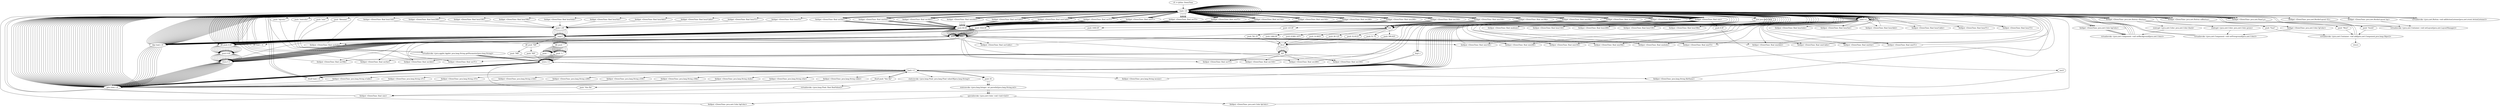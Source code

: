 digraph "" {
    "r0 := @this: DownTime"
    "load.r r0"
    "r0 := @this: DownTime"->"load.r r0";
    "push \"size\""
    "load.r r0"->"push \"size\"";
    "virtualinvoke <java.applet.Applet: java.lang.String getParameter(java.lang.String)>"
    "push \"size\""->"virtualinvoke <java.applet.Applet: java.lang.String getParameter(java.lang.String)>";
    "store.r r1"
    "virtualinvoke <java.applet.Applet: java.lang.String getParameter(java.lang.String)>"->"store.r r1";
    "load.r r1"
    "store.r r1"->"load.r r1";
    "ifnull load.r r0"
    "load.r r1"->"ifnull load.r r0";
    "ifnull load.r r0"->"load.r r0";
    "load.r r0"->"load.r r1";
    "staticinvoke <java.lang.Float: java.lang.Float valueOf(java.lang.String)>"
    "load.r r1"->"staticinvoke <java.lang.Float: java.lang.Float valueOf(java.lang.String)>";
    "virtualinvoke <java.lang.Float: float floatValue()>"
    "staticinvoke <java.lang.Float: java.lang.Float valueOf(java.lang.String)>"->"virtualinvoke <java.lang.Float: float floatValue()>";
    "fieldput <DownTime: float size>"
    "virtualinvoke <java.lang.Float: float floatValue()>"->"fieldput <DownTime: float size>";
    "fieldput <DownTime: float size>"->"load.r r0";
    "fieldget <DownTime: float size>"
    "load.r r0"->"fieldget <DownTime: float size>";
    "push 1024.0F"
    "fieldget <DownTime: float size>"->"push 1024.0F";
    "cmpl.f"
    "push 1024.0F"->"cmpl.f";
    "iflt push \"KB\""
    "cmpl.f"->"iflt push \"KB\"";
    "push \"MB\""
    "iflt push \"KB\""->"push \"MB\"";
    "push \"MB\""->"store.r r1";
    "goto load.r r0"
    "store.r r1"->"goto load.r r0";
    "goto load.r r0"->"load.r r0";
    "load.r r0"->"load.r r1";
    "fieldput <DownTime: java.lang.String incsize>"
    "load.r r1"->"fieldput <DownTime: java.lang.String incsize>";
    "fieldput <DownTime: java.lang.String incsize>"->"load.r r0";
    "load.r r0"->"fieldget <DownTime: float size>";
    "fieldget <DownTime: float size>"->"push 1024.0F";
    "push 1024.0F"->"cmpl.f";
    "iflt load.r r0"
    "cmpl.f"->"iflt load.r r0";
    "iflt load.r r0"->"load.r r0";
    "load.r r0"->"fieldget <DownTime: float size>";
    "fieldget <DownTime: float size>"->"push 1024.0F";
    "div.f"
    "push 1024.0F"->"div.f";
    "store.f r1"
    "div.f"->"store.f r1";
    "store.f r1"->"goto load.r r0";
    "goto load.r r0"->"load.r r0";
    "load.f r1"
    "load.r r0"->"load.f r1";
    "fieldput <DownTime: float modsize>"
    "load.f r1"->"fieldput <DownTime: float modsize>";
    "fieldput <DownTime: float modsize>"->"load.r r0";
    "push \"filename\""
    "load.r r0"->"push \"filename\"";
    "push \"filename\""->"virtualinvoke <java.applet.Applet: java.lang.String getParameter(java.lang.String)>";
    "virtualinvoke <java.applet.Applet: java.lang.String getParameter(java.lang.String)>"->"store.r r1";
    "store.r r1"->"load.r r1";
    "ifnull push \"this file\""
    "load.r r1"->"ifnull push \"this file\"";
    "ifnull push \"this file\""->"load.r r1";
    "load.r r1"->"store.r r1";
    "store.r r1"->"goto load.r r0";
    "goto load.r r0"->"load.r r0";
    "load.r r0"->"load.r r1";
    "fieldput <DownTime: java.lang.String fileName>"
    "load.r r1"->"fieldput <DownTime: java.lang.String fileName>";
    "fieldput <DownTime: java.lang.String fileName>"->"load.r r0";
    "load.r r0"->"load.r r0";
    "load.r r0"->"fieldget <DownTime: float size>";
    "push 8.0F"
    "fieldget <DownTime: float size>"->"push 8.0F";
    "mul.f"
    "push 8.0F"->"mul.f";
    "mul.f"->"fieldput <DownTime: float size>";
    "fieldput <DownTime: float size>"->"load.r r0";
    "push \"bgcolor\""
    "load.r r0"->"push \"bgcolor\"";
    "push \"bgcolor\""->"virtualinvoke <java.applet.Applet: java.lang.String getParameter(java.lang.String)>";
    "virtualinvoke <java.applet.Applet: java.lang.String getParameter(java.lang.String)>"->"store.r r1";
    "store.r r1"->"load.r r1";
    "load.r r1"->"ifnull load.r r0";
    "ifnull load.r r0"->"load.r r0";
    "new java.awt.Color"
    "load.r r0"->"new java.awt.Color";
    "dup1.r"
    "new java.awt.Color"->"dup1.r";
    "dup1.r"->"load.r r1";
    "push 16"
    "load.r r1"->"push 16";
    "staticinvoke <java.lang.Integer: int parseInt(java.lang.String,int)>"
    "push 16"->"staticinvoke <java.lang.Integer: int parseInt(java.lang.String,int)>";
    "specialinvoke <java.awt.Color: void <init>(int)>"
    "staticinvoke <java.lang.Integer: int parseInt(java.lang.String,int)>"->"specialinvoke <java.awt.Color: void <init>(int)>";
    "fieldput <DownTime: java.awt.Color bgColor>"
    "specialinvoke <java.awt.Color: void <init>(int)>"->"fieldput <DownTime: java.awt.Color bgColor>";
    "fieldput <DownTime: java.awt.Color bgColor>"->"load.r r0";
    "load.r r0"->"load.r r0";
    "fieldget <DownTime: java.awt.Color bgColor>"
    "load.r r0"->"fieldget <DownTime: java.awt.Color bgColor>";
    "virtualinvoke <java.awt.Component: void setBackground(java.awt.Color)>"
    "fieldget <DownTime: java.awt.Color bgColor>"->"virtualinvoke <java.awt.Component: void setBackground(java.awt.Color)>";
    "virtualinvoke <java.awt.Component: void setBackground(java.awt.Color)>"->"load.r r0";
    "push \"textcolor\""
    "load.r r0"->"push \"textcolor\"";
    "push \"textcolor\""->"virtualinvoke <java.applet.Applet: java.lang.String getParameter(java.lang.String)>";
    "virtualinvoke <java.applet.Applet: java.lang.String getParameter(java.lang.String)>"->"store.r r1";
    "store.r r1"->"load.r r1";
    "load.r r1"->"ifnull load.r r0";
    "ifnull load.r r0"->"load.r r0";
    "load.r r0"->"new java.awt.Color";
    "new java.awt.Color"->"dup1.r";
    "dup1.r"->"load.r r1";
    "load.r r1"->"push 16";
    "push 16"->"staticinvoke <java.lang.Integer: int parseInt(java.lang.String,int)>";
    "staticinvoke <java.lang.Integer: int parseInt(java.lang.String,int)>"->"specialinvoke <java.awt.Color: void <init>(int)>";
    "fieldput <DownTime: java.awt.Color fgColor>"
    "specialinvoke <java.awt.Color: void <init>(int)>"->"fieldput <DownTime: java.awt.Color fgColor>";
    "fieldput <DownTime: java.awt.Color fgColor>"->"load.r r0";
    "load.r r0"->"load.r r0";
    "load.r r0"->"fieldget <DownTime: float size>";
    "f2d"
    "fieldget <DownTime: float size>"->"f2d";
    "push 14.0625"
    "f2d"->"push 14.0625";
    "div.d"
    "push 14.0625"->"div.d";
    "d2f"
    "div.d"->"d2f";
    "fieldput <DownTime: float sec144>"
    "d2f"->"fieldput <DownTime: float sec144>";
    "fieldput <DownTime: float sec144>"->"load.r r0";
    "fieldget <DownTime: float sec144>"
    "load.r r0"->"fieldget <DownTime: float sec144>";
    "push 60.0F"
    "fieldget <DownTime: float sec144>"->"push 60.0F";
    "push 60.0F"->"cmpl.f";
    "iflt push 0.0F"
    "cmpl.f"->"iflt push 0.0F";
    "iflt push 0.0F"->"load.r r0";
    "load.r r0"->"fieldget <DownTime: float sec144>";
    "fieldget <DownTime: float sec144>"->"push 60.0F";
    "push 60.0F"->"div.f";
    "div.f"->"store.f r1";
    "store.f r1"->"goto load.r r0";
    "goto load.r r0"->"load.r r0";
    "load.r r0"->"load.f r1";
    "fieldput <DownTime: float min144>"
    "load.f r1"->"fieldput <DownTime: float min144>";
    "fieldput <DownTime: float min144>"->"load.r r0";
    "fieldget <DownTime: float min144>"
    "load.r r0"->"fieldget <DownTime: float min144>";
    "fieldget <DownTime: float min144>"->"push 60.0F";
    "push 60.0F"->"cmpl.f";
    "cmpl.f"->"iflt push 0.0F";
    "iflt push 0.0F"->"load.r r0";
    "load.r r0"->"fieldget <DownTime: float min144>";
    "fieldget <DownTime: float min144>"->"push 60.0F";
    "push 60.0F"->"div.f";
    "div.f"->"store.f r1";
    "store.f r1"->"goto load.r r0";
    "goto load.r r0"->"load.r r0";
    "load.r r0"->"load.f r1";
    "fieldput <DownTime: float hour144>"
    "load.f r1"->"fieldput <DownTime: float hour144>";
    "fieldput <DownTime: float hour144>"->"load.r r0";
    "fieldget <DownTime: float hour144>"
    "load.r r0"->"fieldget <DownTime: float hour144>";
    "push 1.0F"
    "fieldget <DownTime: float hour144>"->"push 1.0F";
    "push 1.0F"->"cmpl.f";
    "ifle push \" \""
    "cmpl.f"->"ifle push \" \"";
    "push \"s \""
    "ifle push \" \""->"push \"s \"";
    "push \"s \""->"store.r r1";
    "store.r r1"->"goto load.r r0";
    "goto load.r r0"->"load.r r0";
    "load.r r0"->"load.r r1";
    "fieldput <DownTime: java.lang.String s144>"
    "load.r r1"->"fieldput <DownTime: java.lang.String s144>";
    "fieldput <DownTime: java.lang.String s144>"->"goto load.r r0";
    "goto load.r r0"->"load.r r0";
    "load.r r0"->"fieldget <DownTime: float sec144>";
    "fieldget <DownTime: float sec144>"->"push 60.0F";
    "push 60.0F"->"cmpl.f";
    "ifge load.r r0"
    "cmpl.f"->"ifge load.r r0";
    "ifge load.r r0"->"goto load.r r0";
    "goto load.r r0"->"load.r r0";
    "load.r r0"->"fieldget <DownTime: float min144>";
    "fieldget <DownTime: float min144>"->"push 60.0F";
    "push 60.0F"->"cmpl.f";
    "cmpl.f"->"ifge load.r r0";
    "ifge load.r r0"->"load.r r0";
    "load.r r0"->"load.r r0";
    "load.r r0"->"fieldget <DownTime: float size>";
    "fieldget <DownTime: float size>"->"f2d";
    "push 28.125"
    "f2d"->"push 28.125";
    "push 28.125"->"div.d";
    "div.d"->"d2f";
    "fieldput <DownTime: float sec288>"
    "d2f"->"fieldput <DownTime: float sec288>";
    "fieldput <DownTime: float sec288>"->"load.r r0";
    "fieldget <DownTime: float sec288>"
    "load.r r0"->"fieldget <DownTime: float sec288>";
    "fieldget <DownTime: float sec288>"->"push 60.0F";
    "push 60.0F"->"cmpl.f";
    "cmpl.f"->"iflt push 0.0F";
    "iflt push 0.0F"->"load.r r0";
    "load.r r0"->"fieldget <DownTime: float sec288>";
    "fieldget <DownTime: float sec288>"->"push 60.0F";
    "push 60.0F"->"div.f";
    "div.f"->"store.f r1";
    "store.f r1"->"goto load.r r0";
    "goto load.r r0"->"load.r r0";
    "load.r r0"->"load.f r1";
    "fieldput <DownTime: float min288>"
    "load.f r1"->"fieldput <DownTime: float min288>";
    "fieldput <DownTime: float min288>"->"load.r r0";
    "fieldget <DownTime: float min288>"
    "load.r r0"->"fieldget <DownTime: float min288>";
    "fieldget <DownTime: float min288>"->"push 60.0F";
    "push 60.0F"->"cmpl.f";
    "cmpl.f"->"iflt push 0.0F";
    "iflt push 0.0F"->"load.r r0";
    "load.r r0"->"fieldget <DownTime: float min288>";
    "fieldget <DownTime: float min288>"->"push 60.0F";
    "push 60.0F"->"div.f";
    "div.f"->"store.f r1";
    "store.f r1"->"goto load.r r0";
    "goto load.r r0"->"load.r r0";
    "load.r r0"->"load.f r1";
    "fieldput <DownTime: float hour288>"
    "load.f r1"->"fieldput <DownTime: float hour288>";
    "fieldput <DownTime: float hour288>"->"load.r r0";
    "fieldget <DownTime: float hour288>"
    "load.r r0"->"fieldget <DownTime: float hour288>";
    "fieldget <DownTime: float hour288>"->"push 1.0F";
    "push 1.0F"->"cmpl.f";
    "cmpl.f"->"ifle push \" \"";
    "ifle push \" \""->"push \"s \"";
    "push \"s \""->"store.r r1";
    "store.r r1"->"goto load.r r0";
    "goto load.r r0"->"load.r r0";
    "load.r r0"->"load.r r1";
    "fieldput <DownTime: java.lang.String s288>"
    "load.r r1"->"fieldput <DownTime: java.lang.String s288>";
    "fieldput <DownTime: java.lang.String s288>"->"goto load.r r0";
    "goto load.r r0"->"load.r r0";
    "load.r r0"->"fieldget <DownTime: float sec288>";
    "fieldget <DownTime: float sec288>"->"push 60.0F";
    "push 60.0F"->"cmpl.f";
    "cmpl.f"->"ifge load.r r0";
    "ifge load.r r0"->"goto load.r r0";
    "goto load.r r0"->"load.r r0";
    "load.r r0"->"fieldget <DownTime: float min288>";
    "fieldget <DownTime: float min288>"->"push 60.0F";
    "push 60.0F"->"cmpl.f";
    "cmpl.f"->"ifge load.r r0";
    "ifge load.r r0"->"load.r r0";
    "load.r r0"->"load.r r0";
    "load.r r0"->"fieldget <DownTime: float size>";
    "fieldget <DownTime: float size>"->"f2d";
    "push 32.8125"
    "f2d"->"push 32.8125";
    "push 32.8125"->"div.d";
    "div.d"->"d2f";
    "fieldput <DownTime: float sec336>"
    "d2f"->"fieldput <DownTime: float sec336>";
    "fieldput <DownTime: float sec336>"->"load.r r0";
    "fieldget <DownTime: float sec336>"
    "load.r r0"->"fieldget <DownTime: float sec336>";
    "fieldget <DownTime: float sec336>"->"push 60.0F";
    "push 60.0F"->"cmpl.f";
    "cmpl.f"->"iflt push 0.0F";
    "iflt push 0.0F"->"load.r r0";
    "load.r r0"->"fieldget <DownTime: float sec336>";
    "fieldget <DownTime: float sec336>"->"push 60.0F";
    "push 60.0F"->"div.f";
    "div.f"->"store.f r1";
    "store.f r1"->"goto load.r r0";
    "goto load.r r0"->"load.r r0";
    "load.r r0"->"load.f r1";
    "fieldput <DownTime: float min336>"
    "load.f r1"->"fieldput <DownTime: float min336>";
    "fieldput <DownTime: float min336>"->"load.r r0";
    "fieldget <DownTime: float min336>"
    "load.r r0"->"fieldget <DownTime: float min336>";
    "fieldget <DownTime: float min336>"->"push 60.0F";
    "push 60.0F"->"cmpl.f";
    "cmpl.f"->"iflt push 0.0F";
    "iflt push 0.0F"->"load.r r0";
    "load.r r0"->"fieldget <DownTime: float min336>";
    "fieldget <DownTime: float min336>"->"push 60.0F";
    "push 60.0F"->"div.f";
    "div.f"->"store.f r1";
    "store.f r1"->"goto load.r r0";
    "goto load.r r0"->"load.r r0";
    "load.r r0"->"load.f r1";
    "fieldput <DownTime: float hour336>"
    "load.f r1"->"fieldput <DownTime: float hour336>";
    "fieldput <DownTime: float hour336>"->"load.r r0";
    "fieldget <DownTime: float hour336>"
    "load.r r0"->"fieldget <DownTime: float hour336>";
    "fieldget <DownTime: float hour336>"->"push 1.0F";
    "push 1.0F"->"cmpl.f";
    "cmpl.f"->"ifle push \" \"";
    "ifle push \" \""->"push \"s \"";
    "push \"s \""->"store.r r1";
    "store.r r1"->"goto load.r r0";
    "goto load.r r0"->"load.r r0";
    "load.r r0"->"load.r r1";
    "fieldput <DownTime: java.lang.String s336>"
    "load.r r1"->"fieldput <DownTime: java.lang.String s336>";
    "fieldput <DownTime: java.lang.String s336>"->"goto load.r r0";
    "goto load.r r0"->"load.r r0";
    "load.r r0"->"fieldget <DownTime: float sec336>";
    "fieldget <DownTime: float sec336>"->"push 60.0F";
    "push 60.0F"->"cmpl.f";
    "cmpl.f"->"ifge load.r r0";
    "ifge load.r r0"->"goto load.r r0";
    "goto load.r r0"->"load.r r0";
    "load.r r0"->"fieldget <DownTime: float min336>";
    "fieldget <DownTime: float min336>"->"push 60.0F";
    "push 60.0F"->"cmpl.f";
    "cmpl.f"->"ifge load.r r0";
    "ifge load.r r0"->"load.r r0";
    "load.r r0"->"load.r r0";
    "load.r r0"->"fieldget <DownTime: float size>";
    "fieldget <DownTime: float size>"->"f2d";
    "push 51.75"
    "f2d"->"push 51.75";
    "push 51.75"->"div.d";
    "div.d"->"d2f";
    "fieldput <DownTime: float sec56k>"
    "d2f"->"fieldput <DownTime: float sec56k>";
    "fieldput <DownTime: float sec56k>"->"load.r r0";
    "fieldget <DownTime: float sec56k>"
    "load.r r0"->"fieldget <DownTime: float sec56k>";
    "fieldget <DownTime: float sec56k>"->"push 60.0F";
    "push 60.0F"->"cmpl.f";
    "cmpl.f"->"iflt push 0.0F";
    "iflt push 0.0F"->"load.r r0";
    "load.r r0"->"fieldget <DownTime: float sec56k>";
    "fieldget <DownTime: float sec56k>"->"push 60.0F";
    "push 60.0F"->"div.f";
    "div.f"->"store.f r1";
    "store.f r1"->"goto load.r r0";
    "goto load.r r0"->"load.r r0";
    "load.r r0"->"load.f r1";
    "fieldput <DownTime: float min56k>"
    "load.f r1"->"fieldput <DownTime: float min56k>";
    "fieldput <DownTime: float min56k>"->"load.r r0";
    "fieldget <DownTime: float min56k>"
    "load.r r0"->"fieldget <DownTime: float min56k>";
    "fieldget <DownTime: float min56k>"->"push 60.0F";
    "push 60.0F"->"cmpl.f";
    "cmpl.f"->"iflt push 0.0F";
    "iflt push 0.0F"->"load.r r0";
    "load.r r0"->"fieldget <DownTime: float min56k>";
    "fieldget <DownTime: float min56k>"->"push 60.0F";
    "push 60.0F"->"div.f";
    "div.f"->"store.f r1";
    "store.f r1"->"goto load.r r0";
    "goto load.r r0"->"load.r r0";
    "load.r r0"->"load.f r1";
    "fieldput <DownTime: float hour56k>"
    "load.f r1"->"fieldput <DownTime: float hour56k>";
    "fieldput <DownTime: float hour56k>"->"load.r r0";
    "fieldget <DownTime: float hour56k>"
    "load.r r0"->"fieldget <DownTime: float hour56k>";
    "fieldget <DownTime: float hour56k>"->"push 1.0F";
    "push 1.0F"->"cmpl.f";
    "cmpl.f"->"ifle push \" \"";
    "ifle push \" \""->"push \"s \"";
    "push \"s \""->"store.r r1";
    "store.r r1"->"goto load.r r0";
    "goto load.r r0"->"load.r r0";
    "load.r r0"->"load.r r1";
    "fieldput <DownTime: java.lang.String s56k>"
    "load.r r1"->"fieldput <DownTime: java.lang.String s56k>";
    "fieldput <DownTime: java.lang.String s56k>"->"goto load.r r0";
    "goto load.r r0"->"load.r r0";
    "load.r r0"->"fieldget <DownTime: float sec56k>";
    "fieldget <DownTime: float sec56k>"->"push 60.0F";
    "push 60.0F"->"cmpl.f";
    "cmpl.f"->"ifge load.r r0";
    "ifge load.r r0"->"goto load.r r0";
    "goto load.r r0"->"load.r r0";
    "load.r r0"->"fieldget <DownTime: float min56k>";
    "fieldget <DownTime: float min56k>"->"push 60.0F";
    "push 60.0F"->"cmpl.f";
    "cmpl.f"->"ifge load.r r0";
    "ifge load.r r0"->"load.r r0";
    "load.r r0"->"load.r r0";
    "load.r r0"->"fieldget <DownTime: float size>";
    "push 125.0F"
    "fieldget <DownTime: float size>"->"push 125.0F";
    "push 125.0F"->"div.f";
    "fieldput <DownTime: float secIsdn>"
    "div.f"->"fieldput <DownTime: float secIsdn>";
    "fieldput <DownTime: float secIsdn>"->"load.r r0";
    "fieldget <DownTime: float secIsdn>"
    "load.r r0"->"fieldget <DownTime: float secIsdn>";
    "fieldget <DownTime: float secIsdn>"->"push 60.0F";
    "push 60.0F"->"cmpl.f";
    "cmpl.f"->"iflt push 0.0F";
    "iflt push 0.0F"->"load.r r0";
    "load.r r0"->"fieldget <DownTime: float secIsdn>";
    "fieldget <DownTime: float secIsdn>"->"push 60.0F";
    "push 60.0F"->"div.f";
    "div.f"->"store.f r1";
    "store.f r1"->"goto load.r r0";
    "goto load.r r0"->"load.r r0";
    "load.r r0"->"load.f r1";
    "fieldput <DownTime: float minIsdn>"
    "load.f r1"->"fieldput <DownTime: float minIsdn>";
    "fieldput <DownTime: float minIsdn>"->"load.r r0";
    "fieldget <DownTime: float minIsdn>"
    "load.r r0"->"fieldget <DownTime: float minIsdn>";
    "fieldget <DownTime: float minIsdn>"->"push 60.0F";
    "push 60.0F"->"cmpl.f";
    "cmpl.f"->"iflt push 0.0F";
    "iflt push 0.0F"->"load.r r0";
    "load.r r0"->"fieldget <DownTime: float minIsdn>";
    "fieldget <DownTime: float minIsdn>"->"push 60.0F";
    "push 60.0F"->"div.f";
    "div.f"->"store.f r1";
    "store.f r1"->"goto load.r r0";
    "goto load.r r0"->"load.r r0";
    "load.r r0"->"load.f r1";
    "fieldput <DownTime: float hourIsdn>"
    "load.f r1"->"fieldput <DownTime: float hourIsdn>";
    "fieldput <DownTime: float hourIsdn>"->"load.r r0";
    "fieldget <DownTime: float hourIsdn>"
    "load.r r0"->"fieldget <DownTime: float hourIsdn>";
    "fieldget <DownTime: float hourIsdn>"->"push 1.0F";
    "push 1.0F"->"cmpl.f";
    "cmpl.f"->"ifle push \" \"";
    "ifle push \" \""->"push \"s \"";
    "push \"s \""->"store.r r1";
    "store.r r1"->"goto load.r r0";
    "goto load.r r0"->"load.r r0";
    "load.r r0"->"load.r r1";
    "fieldput <DownTime: java.lang.String sIsdn>"
    "load.r r1"->"fieldput <DownTime: java.lang.String sIsdn>";
    "fieldput <DownTime: java.lang.String sIsdn>"->"goto load.r r0";
    "goto load.r r0"->"load.r r0";
    "load.r r0"->"fieldget <DownTime: float secIsdn>";
    "fieldget <DownTime: float secIsdn>"->"push 60.0F";
    "push 60.0F"->"cmpl.f";
    "cmpl.f"->"ifge load.r r0";
    "ifge load.r r0"->"goto load.r r0";
    "goto load.r r0"->"load.r r0";
    "load.r r0"->"fieldget <DownTime: float minIsdn>";
    "fieldget <DownTime: float minIsdn>"->"push 60.0F";
    "push 60.0F"->"cmpl.f";
    "cmpl.f"->"ifge load.r r0";
    "ifge load.r r0"->"load.r r0";
    "load.r r0"->"load.r r0";
    "load.r r0"->"fieldget <DownTime: float size>";
    "fieldget <DownTime: float size>"->"f2d";
    "push 390.625"
    "f2d"->"push 390.625";
    "push 390.625"->"div.d";
    "div.d"->"d2f";
    "fieldput <DownTime: float secSat>"
    "d2f"->"fieldput <DownTime: float secSat>";
    "fieldput <DownTime: float secSat>"->"load.r r0";
    "fieldget <DownTime: float secSat>"
    "load.r r0"->"fieldget <DownTime: float secSat>";
    "fieldget <DownTime: float secSat>"->"push 60.0F";
    "push 60.0F"->"cmpl.f";
    "cmpl.f"->"iflt push 0.0F";
    "iflt push 0.0F"->"load.r r0";
    "load.r r0"->"fieldget <DownTime: float secSat>";
    "fieldget <DownTime: float secSat>"->"push 60.0F";
    "push 60.0F"->"div.f";
    "div.f"->"store.f r1";
    "store.f r1"->"goto load.r r0";
    "goto load.r r0"->"load.r r0";
    "load.r r0"->"load.f r1";
    "fieldput <DownTime: float minSat>"
    "load.f r1"->"fieldput <DownTime: float minSat>";
    "fieldput <DownTime: float minSat>"->"load.r r0";
    "fieldget <DownTime: float minSat>"
    "load.r r0"->"fieldget <DownTime: float minSat>";
    "fieldget <DownTime: float minSat>"->"push 60.0F";
    "push 60.0F"->"cmpl.f";
    "cmpl.f"->"iflt push 0.0F";
    "iflt push 0.0F"->"load.r r0";
    "load.r r0"->"fieldget <DownTime: float minSat>";
    "fieldget <DownTime: float minSat>"->"push 60.0F";
    "push 60.0F"->"div.f";
    "div.f"->"store.f r1";
    "store.f r1"->"goto load.r r0";
    "goto load.r r0"->"load.r r0";
    "load.r r0"->"load.f r1";
    "fieldput <DownTime: float hourSat>"
    "load.f r1"->"fieldput <DownTime: float hourSat>";
    "fieldput <DownTime: float hourSat>"->"load.r r0";
    "fieldget <DownTime: float hourSat>"
    "load.r r0"->"fieldget <DownTime: float hourSat>";
    "fieldget <DownTime: float hourSat>"->"push 1.0F";
    "push 1.0F"->"cmpl.f";
    "cmpl.f"->"ifle push \" \"";
    "ifle push \" \""->"push \"s \"";
    "push \"s \""->"store.r r1";
    "store.r r1"->"goto load.r r0";
    "goto load.r r0"->"load.r r0";
    "load.r r0"->"load.r r1";
    "fieldput <DownTime: java.lang.String sSat>"
    "load.r r1"->"fieldput <DownTime: java.lang.String sSat>";
    "fieldput <DownTime: java.lang.String sSat>"->"goto load.r r0";
    "goto load.r r0"->"load.r r0";
    "load.r r0"->"fieldget <DownTime: float secSat>";
    "fieldget <DownTime: float secSat>"->"push 60.0F";
    "push 60.0F"->"cmpl.f";
    "cmpl.f"->"ifge load.r r0";
    "ifge load.r r0"->"goto load.r r0";
    "goto load.r r0"->"load.r r0";
    "load.r r0"->"fieldget <DownTime: float minSat>";
    "fieldget <DownTime: float minSat>"->"push 60.0F";
    "push 60.0F"->"cmpl.f";
    "cmpl.f"->"ifge load.r r0";
    "ifge load.r r0"->"load.r r0";
    "load.r r0"->"load.r r0";
    "load.r r0"->"fieldget <DownTime: float size>";
    "fieldget <DownTime: float size>"->"f2d";
    "push 781.25"
    "f2d"->"push 781.25";
    "push 781.25"->"div.d";
    "div.d"->"d2f";
    "fieldput <DownTime: float secAdsl>"
    "d2f"->"fieldput <DownTime: float secAdsl>";
    "fieldput <DownTime: float secAdsl>"->"load.r r0";
    "fieldget <DownTime: float secAdsl>"
    "load.r r0"->"fieldget <DownTime: float secAdsl>";
    "fieldget <DownTime: float secAdsl>"->"push 60.0F";
    "push 60.0F"->"cmpl.f";
    "cmpl.f"->"iflt push 0.0F";
    "iflt push 0.0F"->"load.r r0";
    "load.r r0"->"fieldget <DownTime: float secAdsl>";
    "fieldget <DownTime: float secAdsl>"->"push 60.0F";
    "push 60.0F"->"div.f";
    "div.f"->"store.f r1";
    "store.f r1"->"goto load.r r0";
    "goto load.r r0"->"load.r r0";
    "load.r r0"->"load.f r1";
    "fieldput <DownTime: float minAdsl>"
    "load.f r1"->"fieldput <DownTime: float minAdsl>";
    "fieldput <DownTime: float minAdsl>"->"load.r r0";
    "fieldget <DownTime: float minAdsl>"
    "load.r r0"->"fieldget <DownTime: float minAdsl>";
    "fieldget <DownTime: float minAdsl>"->"push 60.0F";
    "push 60.0F"->"cmpl.f";
    "cmpl.f"->"iflt push 0.0F";
    "iflt push 0.0F"->"load.r r0";
    "load.r r0"->"fieldget <DownTime: float minAdsl>";
    "fieldget <DownTime: float minAdsl>"->"push 60.0F";
    "push 60.0F"->"div.f";
    "div.f"->"store.f r1";
    "store.f r1"->"goto load.r r0";
    "goto load.r r0"->"load.r r0";
    "load.r r0"->"load.f r1";
    "fieldput <DownTime: float hourAdsl>"
    "load.f r1"->"fieldput <DownTime: float hourAdsl>";
    "fieldput <DownTime: float hourAdsl>"->"load.r r0";
    "fieldget <DownTime: float hourAdsl>"
    "load.r r0"->"fieldget <DownTime: float hourAdsl>";
    "fieldget <DownTime: float hourAdsl>"->"push 1.0F";
    "push 1.0F"->"cmpl.f";
    "cmpl.f"->"ifle push \" \"";
    "ifle push \" \""->"push \"s \"";
    "push \"s \""->"store.r r1";
    "store.r r1"->"goto load.r r0";
    "goto load.r r0"->"load.r r0";
    "load.r r0"->"load.r r1";
    "fieldput <DownTime: java.lang.String sAdsl>"
    "load.r r1"->"fieldput <DownTime: java.lang.String sAdsl>";
    "fieldput <DownTime: java.lang.String sAdsl>"->"goto load.r r0";
    "goto load.r r0"->"load.r r0";
    "load.r r0"->"fieldget <DownTime: float secAdsl>";
    "fieldget <DownTime: float secAdsl>"->"push 60.0F";
    "push 60.0F"->"cmpl.f";
    "cmpl.f"->"ifge load.r r0";
    "ifge load.r r0"->"goto load.r r0";
    "goto load.r r0"->"load.r r0";
    "load.r r0"->"fieldget <DownTime: float minAdsl>";
    "fieldget <DownTime: float minAdsl>"->"push 60.0F";
    "push 60.0F"->"cmpl.f";
    "cmpl.f"->"ifge load.r r0";
    "ifge load.r r0"->"load.r r0";
    "load.r r0"->"load.r r0";
    "load.r r0"->"fieldget <DownTime: float size>";
    "push 1000.0F"
    "fieldget <DownTime: float size>"->"push 1000.0F";
    "push 1000.0F"->"div.f";
    "fieldput <DownTime: float secCable>"
    "div.f"->"fieldput <DownTime: float secCable>";
    "fieldput <DownTime: float secCable>"->"load.r r0";
    "fieldget <DownTime: float secCable>"
    "load.r r0"->"fieldget <DownTime: float secCable>";
    "fieldget <DownTime: float secCable>"->"push 60.0F";
    "push 60.0F"->"cmpl.f";
    "cmpl.f"->"iflt push 0.0F";
    "iflt push 0.0F"->"load.r r0";
    "load.r r0"->"fieldget <DownTime: float secCable>";
    "fieldget <DownTime: float secCable>"->"push 60.0F";
    "push 60.0F"->"div.f";
    "div.f"->"store.f r1";
    "store.f r1"->"goto load.r r0";
    "goto load.r r0"->"load.r r0";
    "load.r r0"->"load.f r1";
    "fieldput <DownTime: float minCable>"
    "load.f r1"->"fieldput <DownTime: float minCable>";
    "fieldput <DownTime: float minCable>"->"load.r r0";
    "fieldget <DownTime: float minCable>"
    "load.r r0"->"fieldget <DownTime: float minCable>";
    "fieldget <DownTime: float minCable>"->"push 60.0F";
    "push 60.0F"->"cmpl.f";
    "cmpl.f"->"iflt push 0.0F";
    "iflt push 0.0F"->"load.r r0";
    "load.r r0"->"fieldget <DownTime: float minCable>";
    "fieldget <DownTime: float minCable>"->"push 60.0F";
    "push 60.0F"->"div.f";
    "div.f"->"store.f r1";
    "store.f r1"->"goto load.r r0";
    "goto load.r r0"->"load.r r0";
    "load.r r0"->"load.f r1";
    "fieldput <DownTime: float hourCable>"
    "load.f r1"->"fieldput <DownTime: float hourCable>";
    "fieldput <DownTime: float hourCable>"->"load.r r0";
    "fieldget <DownTime: float hourCable>"
    "load.r r0"->"fieldget <DownTime: float hourCable>";
    "fieldget <DownTime: float hourCable>"->"push 1.0F";
    "push 1.0F"->"cmpl.f";
    "cmpl.f"->"ifle push \" \"";
    "ifle push \" \""->"push \"s \"";
    "push \"s \""->"store.r r1";
    "store.r r1"->"goto load.r r0";
    "goto load.r r0"->"load.r r0";
    "load.r r0"->"load.r r1";
    "fieldput <DownTime: java.lang.String sCable>"
    "load.r r1"->"fieldput <DownTime: java.lang.String sCable>";
    "fieldput <DownTime: java.lang.String sCable>"->"goto load.r r0";
    "goto load.r r0"->"load.r r0";
    "load.r r0"->"fieldget <DownTime: float secCable>";
    "fieldget <DownTime: float secCable>"->"push 60.0F";
    "push 60.0F"->"cmpl.f";
    "cmpl.f"->"ifge load.r r0";
    "ifge load.r r0"->"goto load.r r0";
    "goto load.r r0"->"load.r r0";
    "load.r r0"->"fieldget <DownTime: float minCable>";
    "fieldget <DownTime: float minCable>"->"push 60.0F";
    "push 60.0F"->"cmpl.f";
    "cmpl.f"->"ifge load.r r0";
    "ifge load.r r0"->"load.r r0";
    "load.r r0"->"load.r r0";
    "load.r r0"->"fieldget <DownTime: float size>";
    "fieldget <DownTime: float size>"->"f2d";
    "push 1464.84"
    "f2d"->"push 1464.84";
    "push 1464.84"->"div.d";
    "div.d"->"d2f";
    "fieldput <DownTime: float secT1>"
    "d2f"->"fieldput <DownTime: float secT1>";
    "fieldput <DownTime: float secT1>"->"load.r r0";
    "fieldget <DownTime: float secT1>"
    "load.r r0"->"fieldget <DownTime: float secT1>";
    "fieldget <DownTime: float secT1>"->"push 60.0F";
    "push 60.0F"->"cmpl.f";
    "cmpl.f"->"iflt push 0.0F";
    "iflt push 0.0F"->"load.r r0";
    "load.r r0"->"fieldget <DownTime: float secT1>";
    "fieldget <DownTime: float secT1>"->"push 60.0F";
    "push 60.0F"->"div.f";
    "div.f"->"store.f r1";
    "store.f r1"->"goto load.r r0";
    "goto load.r r0"->"load.r r0";
    "load.r r0"->"load.f r1";
    "fieldput <DownTime: float minT1>"
    "load.f r1"->"fieldput <DownTime: float minT1>";
    "fieldput <DownTime: float minT1>"->"load.r r0";
    "fieldget <DownTime: float minT1>"
    "load.r r0"->"fieldget <DownTime: float minT1>";
    "fieldget <DownTime: float minT1>"->"push 60.0F";
    "push 60.0F"->"cmpl.f";
    "cmpl.f"->"iflt push 0.0F";
    "iflt push 0.0F"->"load.r r0";
    "load.r r0"->"fieldget <DownTime: float minT1>";
    "fieldget <DownTime: float minT1>"->"push 60.0F";
    "push 60.0F"->"div.f";
    "div.f"->"store.f r1";
    "store.f r1"->"goto load.r r0";
    "goto load.r r0"->"load.r r0";
    "load.r r0"->"load.f r1";
    "fieldput <DownTime: float hourT1>"
    "load.f r1"->"fieldput <DownTime: float hourT1>";
    "fieldput <DownTime: float hourT1>"->"load.r r0";
    "fieldget <DownTime: float hourT1>"
    "load.r r0"->"fieldget <DownTime: float hourT1>";
    "fieldget <DownTime: float hourT1>"->"push 1.0F";
    "push 1.0F"->"cmpl.f";
    "cmpl.f"->"ifle push \" \"";
    "ifle push \" \""->"push \"s \"";
    "push \"s \""->"store.r r1";
    "store.r r1"->"goto load.r r0";
    "goto load.r r0"->"load.r r0";
    "load.r r0"->"load.r r1";
    "fieldput <DownTime: java.lang.String sT1>"
    "load.r r1"->"fieldput <DownTime: java.lang.String sT1>";
    "fieldput <DownTime: java.lang.String sT1>"->"goto load.r r0";
    "goto load.r r0"->"load.r r0";
    "load.r r0"->"fieldget <DownTime: float secT1>";
    "fieldget <DownTime: float secT1>"->"push 60.0F";
    "push 60.0F"->"cmpl.f";
    "cmpl.f"->"ifge load.r r0";
    "ifge load.r r0"->"goto load.r r0";
    "goto load.r r0"->"load.r r0";
    "load.r r0"->"fieldget <DownTime: float minT1>";
    "fieldget <DownTime: float minT1>"->"push 60.0F";
    "push 60.0F"->"cmpl.f";
    "cmpl.f"->"ifge load.r r0";
    "ifge load.r r0"->"load.r r0";
    "load.r r0"->"load.r r0";
    "load.r r0"->"fieldget <DownTime: float size>";
    "fieldget <DownTime: float size>"->"f2d";
    "push 41992.1875"
    "f2d"->"push 41992.1875";
    "push 41992.1875"->"div.d";
    "div.d"->"d2f";
    "fieldput <DownTime: float secT3>"
    "d2f"->"fieldput <DownTime: float secT3>";
    "fieldput <DownTime: float secT3>"->"load.r r0";
    "fieldget <DownTime: float secT3>"
    "load.r r0"->"fieldget <DownTime: float secT3>";
    "fieldget <DownTime: float secT3>"->"push 60.0F";
    "push 60.0F"->"cmpl.f";
    "cmpl.f"->"iflt push 0.0F";
    "iflt push 0.0F"->"load.r r0";
    "load.r r0"->"fieldget <DownTime: float secT3>";
    "fieldget <DownTime: float secT3>"->"push 60.0F";
    "push 60.0F"->"div.f";
    "div.f"->"store.f r1";
    "store.f r1"->"goto load.r r0";
    "goto load.r r0"->"load.r r0";
    "load.r r0"->"load.f r1";
    "fieldput <DownTime: float minT3>"
    "load.f r1"->"fieldput <DownTime: float minT3>";
    "fieldput <DownTime: float minT3>"->"load.r r0";
    "fieldget <DownTime: float minT3>"
    "load.r r0"->"fieldget <DownTime: float minT3>";
    "fieldget <DownTime: float minT3>"->"push 60.0F";
    "push 60.0F"->"cmpl.f";
    "cmpl.f"->"iflt push 0.0F";
    "iflt push 0.0F"->"load.r r0";
    "load.r r0"->"fieldget <DownTime: float minT3>";
    "fieldget <DownTime: float minT3>"->"push 60.0F";
    "push 60.0F"->"div.f";
    "div.f"->"store.f r1";
    "store.f r1"->"goto load.r r0";
    "goto load.r r0"->"load.r r0";
    "load.r r0"->"load.f r1";
    "fieldput <DownTime: float hourT3>"
    "load.f r1"->"fieldput <DownTime: float hourT3>";
    "fieldput <DownTime: float hourT3>"->"load.r r0";
    "fieldget <DownTime: float hourT3>"
    "load.r r0"->"fieldget <DownTime: float hourT3>";
    "fieldget <DownTime: float hourT3>"->"push 1.0F";
    "push 1.0F"->"cmpl.f";
    "cmpl.f"->"ifle push \" \"";
    "ifle push \" \""->"push \"s \"";
    "push \"s \""->"store.r r1";
    "store.r r1"->"goto load.r r0";
    "goto load.r r0"->"load.r r0";
    "load.r r0"->"load.r r1";
    "fieldput <DownTime: java.lang.String sT3>"
    "load.r r1"->"fieldput <DownTime: java.lang.String sT3>";
    "fieldput <DownTime: java.lang.String sT3>"->"goto load.r r0";
    "goto load.r r0"->"load.r r0";
    "load.r r0"->"fieldget <DownTime: float secT3>";
    "fieldget <DownTime: float secT3>"->"push 60.0F";
    "push 60.0F"->"cmpl.f";
    "cmpl.f"->"ifge load.r r0";
    "ifge load.r r0"->"goto load.r r0";
    "goto load.r r0"->"load.r r0";
    "load.r r0"->"fieldget <DownTime: float minT3>";
    "fieldget <DownTime: float minT3>"->"push 60.0F";
    "push 60.0F"->"cmpl.f";
    "cmpl.f"->"ifge load.r r0";
    "ifge load.r r0"->"load.r r0";
    "load.r r0"->"load.r r0";
    "fieldget <DownTime: java.awt.BorderLayout lay>"
    "load.r r0"->"fieldget <DownTime: java.awt.BorderLayout lay>";
    "virtualinvoke <java.awt.Container: void setLayout(java.awt.LayoutManager)>"
    "fieldget <DownTime: java.awt.BorderLayout lay>"->"virtualinvoke <java.awt.Container: void setLayout(java.awt.LayoutManager)>";
    "virtualinvoke <java.awt.Container: void setLayout(java.awt.LayoutManager)>"->"load.r r0";
    "fieldget <DownTime: java.awt.Panel p>"
    "load.r r0"->"fieldget <DownTime: java.awt.Panel p>";
    "fieldget <DownTime: java.awt.Panel p>"->"load.r r0";
    "fieldget <DownTime: java.awt.BorderLayout GL>"
    "load.r r0"->"fieldget <DownTime: java.awt.BorderLayout GL>";
    "fieldget <DownTime: java.awt.BorderLayout GL>"->"virtualinvoke <java.awt.Container: void setLayout(java.awt.LayoutManager)>";
    "virtualinvoke <java.awt.Container: void setLayout(java.awt.LayoutManager)>"->"load.r r0";
    "load.r r0"->"fieldget <DownTime: java.awt.Panel p>";
    "fieldget <DownTime: java.awt.Panel p>"->"load.r r0";
    "load.r r0"->"fieldget <DownTime: java.awt.Color bgColor>";
    "fieldget <DownTime: java.awt.Color bgColor>"->"virtualinvoke <java.awt.Component: void setBackground(java.awt.Color)>";
    "virtualinvoke <java.awt.Component: void setBackground(java.awt.Color)>"->"load.r r0";
    "fieldget <DownTime: java.awt.Button xdButton>"
    "load.r r0"->"fieldget <DownTime: java.awt.Button xdButton>";
    "fieldget <DownTime: java.awt.Button xdButton>"->"load.r r0";
    "virtualinvoke <java.awt.Button: void addActionListener(java.awt.event.ActionListener)>"
    "load.r r0"->"virtualinvoke <java.awt.Button: void addActionListener(java.awt.event.ActionListener)>";
    "virtualinvoke <java.awt.Button: void addActionListener(java.awt.event.ActionListener)>"->"load.r r0";
    "load.r r0"->"fieldget <DownTime: java.awt.Button xdButton>";
    "fieldget <DownTime: java.awt.Button xdButton>"->"load.r r0";
    "fieldget <DownTime: java.awt.Color fgColor>"
    "load.r r0"->"fieldget <DownTime: java.awt.Color fgColor>";
    "virtualinvoke <java.awt.Component: void setForeground(java.awt.Color)>"
    "fieldget <DownTime: java.awt.Color fgColor>"->"virtualinvoke <java.awt.Component: void setForeground(java.awt.Color)>";
    "virtualinvoke <java.awt.Component: void setForeground(java.awt.Color)>"->"load.r r0";
    "load.r r0"->"fieldget <DownTime: java.awt.Button xdButton>";
    "fieldget <DownTime: java.awt.Button xdButton>"->"load.r r0";
    "load.r r0"->"fieldget <DownTime: java.awt.Color bgColor>";
    "fieldget <DownTime: java.awt.Color bgColor>"->"virtualinvoke <java.awt.Component: void setBackground(java.awt.Color)>";
    "virtualinvoke <java.awt.Component: void setBackground(java.awt.Color)>"->"load.r r0";
    "load.r r0"->"fieldget <DownTime: java.awt.Panel p>";
    "fieldget <DownTime: java.awt.Panel p>"->"load.r r0";
    "load.r r0"->"fieldget <DownTime: java.awt.Button xdButton>";
    "push \"West\""
    "fieldget <DownTime: java.awt.Button xdButton>"->"push \"West\"";
    "virtualinvoke <java.awt.Container: void add(java.awt.Component,java.lang.Object)>"
    "push \"West\""->"virtualinvoke <java.awt.Container: void add(java.awt.Component,java.lang.Object)>";
    "virtualinvoke <java.awt.Container: void add(java.awt.Component,java.lang.Object)>"->"load.r r0";
    "fieldget <DownTime: java.awt.Button vButton>"
    "load.r r0"->"fieldget <DownTime: java.awt.Button vButton>";
    "fieldget <DownTime: java.awt.Button vButton>"->"load.r r0";
    "load.r r0"->"virtualinvoke <java.awt.Button: void addActionListener(java.awt.event.ActionListener)>";
    "virtualinvoke <java.awt.Button: void addActionListener(java.awt.event.ActionListener)>"->"load.r r0";
    "load.r r0"->"fieldget <DownTime: java.awt.Button vButton>";
    "staticget <java.awt.Color: java.awt.Color green>"
    "fieldget <DownTime: java.awt.Button vButton>"->"staticget <java.awt.Color: java.awt.Color green>";
    "staticget <java.awt.Color: java.awt.Color green>"->"virtualinvoke <java.awt.Component: void setForeground(java.awt.Color)>";
    "virtualinvoke <java.awt.Component: void setForeground(java.awt.Color)>"->"load.r r0";
    "load.r r0"->"fieldget <DownTime: java.awt.Button vButton>";
    "staticget <java.awt.Color: java.awt.Color black>"
    "fieldget <DownTime: java.awt.Button vButton>"->"staticget <java.awt.Color: java.awt.Color black>";
    "staticget <java.awt.Color: java.awt.Color black>"->"virtualinvoke <java.awt.Component: void setBackground(java.awt.Color)>";
    "virtualinvoke <java.awt.Component: void setBackground(java.awt.Color)>"->"load.r r0";
    "load.r r0"->"fieldget <DownTime: java.awt.Panel p>";
    "fieldget <DownTime: java.awt.Panel p>"->"load.r r0";
    "load.r r0"->"fieldget <DownTime: java.awt.Button vButton>";
    "push \"East\""
    "fieldget <DownTime: java.awt.Button vButton>"->"push \"East\"";
    "push \"East\""->"virtualinvoke <java.awt.Container: void add(java.awt.Component,java.lang.Object)>";
    "virtualinvoke <java.awt.Container: void add(java.awt.Component,java.lang.Object)>"->"load.r r0";
    "load.r r0"->"load.r r0";
    "load.r r0"->"fieldget <DownTime: java.awt.Panel p>";
    "push \"South\""
    "fieldget <DownTime: java.awt.Panel p>"->"push \"South\"";
    "push \"South\""->"virtualinvoke <java.awt.Container: void add(java.awt.Component,java.lang.Object)>";
    "return"
    "virtualinvoke <java.awt.Container: void add(java.awt.Component,java.lang.Object)>"->"return";
    "ifge load.r r0"->"load.r r0";
    "load.r r0"->"load.r r0";
    "load.r r0"->"fieldget <DownTime: float minT3>";
    "fieldget <DownTime: float minT3>"->"push 60.0F";
    "sub.f"
    "push 60.0F"->"sub.f";
    "sub.f"->"fieldput <DownTime: float minT3>";
    "ifge load.r r0"->"load.r r0";
    "load.r r0"->"load.r r0";
    "load.r r0"->"fieldget <DownTime: float secT3>";
    "fieldget <DownTime: float secT3>"->"push 60.0F";
    "push 60.0F"->"sub.f";
    "sub.f"->"fieldput <DownTime: float secT3>";
    "push \" \""
    "ifle push \" \""->"push \" \"";
    "push \" \""->"store.r r1";
    "push 0.0F"
    "iflt push 0.0F"->"push 0.0F";
    "push 0.0F"->"store.f r1";
    "iflt push 0.0F"->"push 0.0F";
    "push 0.0F"->"store.f r1";
    "ifge load.r r0"->"load.r r0";
    "load.r r0"->"load.r r0";
    "load.r r0"->"fieldget <DownTime: float minT1>";
    "fieldget <DownTime: float minT1>"->"push 60.0F";
    "push 60.0F"->"sub.f";
    "sub.f"->"fieldput <DownTime: float minT1>";
    "ifge load.r r0"->"load.r r0";
    "load.r r0"->"load.r r0";
    "load.r r0"->"fieldget <DownTime: float secT1>";
    "fieldget <DownTime: float secT1>"->"push 60.0F";
    "push 60.0F"->"sub.f";
    "sub.f"->"fieldput <DownTime: float secT1>";
    "ifle push \" \""->"push \" \"";
    "push \" \""->"store.r r1";
    "iflt push 0.0F"->"push 0.0F";
    "push 0.0F"->"store.f r1";
    "iflt push 0.0F"->"push 0.0F";
    "push 0.0F"->"store.f r1";
    "ifge load.r r0"->"load.r r0";
    "load.r r0"->"load.r r0";
    "load.r r0"->"fieldget <DownTime: float minCable>";
    "fieldget <DownTime: float minCable>"->"push 60.0F";
    "push 60.0F"->"sub.f";
    "sub.f"->"fieldput <DownTime: float minCable>";
    "ifge load.r r0"->"load.r r0";
    "load.r r0"->"load.r r0";
    "load.r r0"->"fieldget <DownTime: float secCable>";
    "fieldget <DownTime: float secCable>"->"push 60.0F";
    "push 60.0F"->"sub.f";
    "sub.f"->"fieldput <DownTime: float secCable>";
    "ifle push \" \""->"push \" \"";
    "push \" \""->"store.r r1";
    "iflt push 0.0F"->"push 0.0F";
    "push 0.0F"->"store.f r1";
    "iflt push 0.0F"->"push 0.0F";
    "push 0.0F"->"store.f r1";
    "ifge load.r r0"->"load.r r0";
    "load.r r0"->"load.r r0";
    "load.r r0"->"fieldget <DownTime: float minAdsl>";
    "fieldget <DownTime: float minAdsl>"->"push 60.0F";
    "push 60.0F"->"sub.f";
    "sub.f"->"fieldput <DownTime: float minAdsl>";
    "ifge load.r r0"->"load.r r0";
    "load.r r0"->"load.r r0";
    "load.r r0"->"fieldget <DownTime: float secAdsl>";
    "fieldget <DownTime: float secAdsl>"->"push 60.0F";
    "push 60.0F"->"sub.f";
    "sub.f"->"fieldput <DownTime: float secAdsl>";
    "ifle push \" \""->"push \" \"";
    "push \" \""->"store.r r1";
    "iflt push 0.0F"->"push 0.0F";
    "push 0.0F"->"store.f r1";
    "iflt push 0.0F"->"push 0.0F";
    "push 0.0F"->"store.f r1";
    "ifge load.r r0"->"load.r r0";
    "load.r r0"->"load.r r0";
    "load.r r0"->"fieldget <DownTime: float minSat>";
    "fieldget <DownTime: float minSat>"->"push 60.0F";
    "push 60.0F"->"sub.f";
    "sub.f"->"fieldput <DownTime: float minSat>";
    "ifge load.r r0"->"load.r r0";
    "load.r r0"->"load.r r0";
    "load.r r0"->"fieldget <DownTime: float secSat>";
    "fieldget <DownTime: float secSat>"->"push 60.0F";
    "push 60.0F"->"sub.f";
    "sub.f"->"fieldput <DownTime: float secSat>";
    "ifle push \" \""->"push \" \"";
    "push \" \""->"store.r r1";
    "iflt push 0.0F"->"push 0.0F";
    "push 0.0F"->"store.f r1";
    "iflt push 0.0F"->"push 0.0F";
    "push 0.0F"->"store.f r1";
    "ifge load.r r0"->"load.r r0";
    "load.r r0"->"load.r r0";
    "load.r r0"->"fieldget <DownTime: float minIsdn>";
    "fieldget <DownTime: float minIsdn>"->"push 60.0F";
    "push 60.0F"->"sub.f";
    "sub.f"->"fieldput <DownTime: float minIsdn>";
    "ifge load.r r0"->"load.r r0";
    "load.r r0"->"load.r r0";
    "load.r r0"->"fieldget <DownTime: float secIsdn>";
    "fieldget <DownTime: float secIsdn>"->"push 60.0F";
    "push 60.0F"->"sub.f";
    "sub.f"->"fieldput <DownTime: float secIsdn>";
    "ifle push \" \""->"push \" \"";
    "push \" \""->"store.r r1";
    "iflt push 0.0F"->"push 0.0F";
    "push 0.0F"->"store.f r1";
    "iflt push 0.0F"->"push 0.0F";
    "push 0.0F"->"store.f r1";
    "ifge load.r r0"->"load.r r0";
    "load.r r0"->"load.r r0";
    "load.r r0"->"fieldget <DownTime: float min56k>";
    "fieldget <DownTime: float min56k>"->"push 60.0F";
    "push 60.0F"->"sub.f";
    "sub.f"->"fieldput <DownTime: float min56k>";
    "ifge load.r r0"->"load.r r0";
    "load.r r0"->"load.r r0";
    "load.r r0"->"fieldget <DownTime: float sec56k>";
    "fieldget <DownTime: float sec56k>"->"push 60.0F";
    "push 60.0F"->"sub.f";
    "sub.f"->"fieldput <DownTime: float sec56k>";
    "ifle push \" \""->"push \" \"";
    "push \" \""->"store.r r1";
    "iflt push 0.0F"->"push 0.0F";
    "push 0.0F"->"store.f r1";
    "iflt push 0.0F"->"push 0.0F";
    "push 0.0F"->"store.f r1";
    "ifge load.r r0"->"load.r r0";
    "load.r r0"->"load.r r0";
    "load.r r0"->"fieldget <DownTime: float min336>";
    "fieldget <DownTime: float min336>"->"push 60.0F";
    "push 60.0F"->"sub.f";
    "sub.f"->"fieldput <DownTime: float min336>";
    "ifge load.r r0"->"load.r r0";
    "load.r r0"->"load.r r0";
    "load.r r0"->"fieldget <DownTime: float sec336>";
    "fieldget <DownTime: float sec336>"->"push 60.0F";
    "push 60.0F"->"sub.f";
    "sub.f"->"fieldput <DownTime: float sec336>";
    "ifle push \" \""->"push \" \"";
    "push \" \""->"store.r r1";
    "iflt push 0.0F"->"push 0.0F";
    "push 0.0F"->"store.f r1";
    "iflt push 0.0F"->"push 0.0F";
    "push 0.0F"->"store.f r1";
    "ifge load.r r0"->"load.r r0";
    "load.r r0"->"load.r r0";
    "load.r r0"->"fieldget <DownTime: float min288>";
    "fieldget <DownTime: float min288>"->"push 60.0F";
    "push 60.0F"->"sub.f";
    "sub.f"->"fieldput <DownTime: float min288>";
    "ifge load.r r0"->"load.r r0";
    "load.r r0"->"load.r r0";
    "load.r r0"->"fieldget <DownTime: float sec288>";
    "fieldget <DownTime: float sec288>"->"push 60.0F";
    "push 60.0F"->"sub.f";
    "sub.f"->"fieldput <DownTime: float sec288>";
    "ifle push \" \""->"push \" \"";
    "push \" \""->"store.r r1";
    "iflt push 0.0F"->"push 0.0F";
    "push 0.0F"->"store.f r1";
    "iflt push 0.0F"->"push 0.0F";
    "push 0.0F"->"store.f r1";
    "ifge load.r r0"->"load.r r0";
    "load.r r0"->"load.r r0";
    "load.r r0"->"fieldget <DownTime: float min144>";
    "fieldget <DownTime: float min144>"->"push 60.0F";
    "push 60.0F"->"sub.f";
    "sub.f"->"fieldput <DownTime: float min144>";
    "ifge load.r r0"->"load.r r0";
    "load.r r0"->"load.r r0";
    "load.r r0"->"fieldget <DownTime: float sec144>";
    "fieldget <DownTime: float sec144>"->"push 60.0F";
    "push 60.0F"->"sub.f";
    "sub.f"->"fieldput <DownTime: float sec144>";
    "ifle push \" \""->"push \" \"";
    "push \" \""->"store.r r1";
    "iflt push 0.0F"->"push 0.0F";
    "push 0.0F"->"store.f r1";
    "iflt push 0.0F"->"push 0.0F";
    "push 0.0F"->"store.f r1";
    "push \"this file\""
    "ifnull push \"this file\""->"push \"this file\"";
    "push \"this file\""->"store.r r1";
    "iflt load.r r0"->"load.r r0";
    "load.r r0"->"fieldget <DownTime: float size>";
    "fieldget <DownTime: float size>"->"store.f r1";
    "push \"KB\""
    "iflt push \"KB\""->"push \"KB\"";
    "push \"KB\""->"store.r r1";
}
